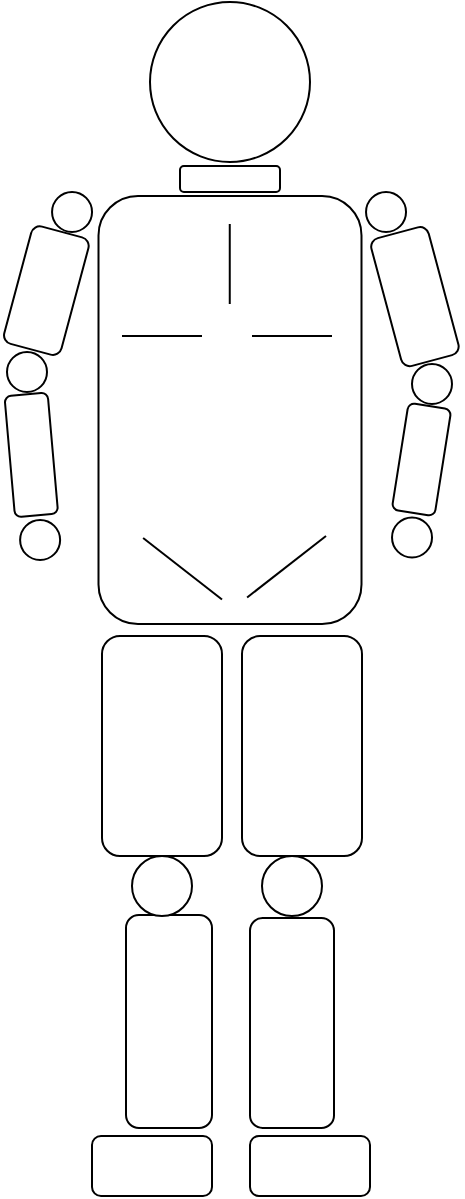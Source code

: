 <mxfile version="20.7.4" type="device"><diagram id="EiIMSYlWQR9iP1FfQXIk" name="ページ1"><mxGraphModel dx="823" dy="926" grid="1" gridSize="10" guides="1" tooltips="1" connect="1" arrows="1" fold="1" page="1" pageScale="1" pageWidth="827" pageHeight="1169" math="0" shadow="0"><root><mxCell id="0"/><mxCell id="1" parent="0"/><mxCell id="zRtVHpP9qBYIBySUR6J3-1" value="" style="ellipse;whiteSpace=wrap;html=1;aspect=fixed;" vertex="1" parent="1"><mxGeometry x="374" y="193" width="80" height="80" as="geometry"/></mxCell><mxCell id="zRtVHpP9qBYIBySUR6J3-2" value="" style="rounded=1;whiteSpace=wrap;html=1;rotation=-90;" vertex="1" parent="1"><mxGeometry x="307" y="331.25" width="214" height="131.5" as="geometry"/></mxCell><mxCell id="zRtVHpP9qBYIBySUR6J3-3" value="" style="rounded=1;whiteSpace=wrap;html=1;rotation=-90;" vertex="1" parent="1"><mxGeometry x="325" y="535" width="110" height="60" as="geometry"/></mxCell><mxCell id="zRtVHpP9qBYIBySUR6J3-4" value="" style="rounded=1;whiteSpace=wrap;html=1;rotation=-90;" vertex="1" parent="1"><mxGeometry x="395" y="535" width="110" height="60" as="geometry"/></mxCell><mxCell id="zRtVHpP9qBYIBySUR6J3-5" value="" style="rounded=1;whiteSpace=wrap;html=1;rotation=-90;" vertex="1" parent="1"><mxGeometry x="330.25" y="681.25" width="106.5" height="43" as="geometry"/></mxCell><mxCell id="zRtVHpP9qBYIBySUR6J3-6" value="" style="rounded=1;whiteSpace=wrap;html=1;rotation=-90;" vertex="1" parent="1"><mxGeometry x="392.5" y="682.5" width="105" height="42" as="geometry"/></mxCell><mxCell id="zRtVHpP9qBYIBySUR6J3-7" value="" style="rounded=1;whiteSpace=wrap;html=1;" vertex="1" parent="1"><mxGeometry x="345" y="760" width="60" height="30" as="geometry"/></mxCell><mxCell id="zRtVHpP9qBYIBySUR6J3-8" value="" style="rounded=1;whiteSpace=wrap;html=1;" vertex="1" parent="1"><mxGeometry x="424" y="760" width="60" height="30" as="geometry"/></mxCell><mxCell id="zRtVHpP9qBYIBySUR6J3-9" value="" style="rounded=1;whiteSpace=wrap;html=1;rotation=-75;imageHeight=24;" vertex="1" parent="1"><mxGeometry x="291.83" y="322.5" width="60.7" height="29.62" as="geometry"/></mxCell><mxCell id="zRtVHpP9qBYIBySUR6J3-10" value="" style="rounded=1;whiteSpace=wrap;html=1;rotation=-95;imageHeight=24;" vertex="1" parent="1"><mxGeometry x="284.28" y="408.65" width="60.74" height="21.62" as="geometry"/></mxCell><mxCell id="zRtVHpP9qBYIBySUR6J3-11" value="" style="rounded=1;whiteSpace=wrap;html=1;rotation=-105;imageHeight=24;" vertex="1" parent="1"><mxGeometry x="473.41" y="325.5" width="66.11" height="29.62" as="geometry"/></mxCell><mxCell id="zRtVHpP9qBYIBySUR6J3-12" value="" style="rounded=1;whiteSpace=wrap;html=1;rotation=279;imageHeight=24;" vertex="1" parent="1"><mxGeometry x="482.77" y="410.95" width="53.98" height="21.62" as="geometry"/></mxCell><mxCell id="zRtVHpP9qBYIBySUR6J3-13" value="" style="ellipse;whiteSpace=wrap;html=1;aspect=fixed;" vertex="1" parent="1"><mxGeometry x="309.06" y="452" width="20" height="20" as="geometry"/></mxCell><mxCell id="zRtVHpP9qBYIBySUR6J3-14" value="" style="ellipse;whiteSpace=wrap;html=1;aspect=fixed;" vertex="1" parent="1"><mxGeometry x="495.01" y="450.75" width="20" height="20" as="geometry"/></mxCell><mxCell id="zRtVHpP9qBYIBySUR6J3-15" value="" style="rounded=1;whiteSpace=wrap;html=1;" vertex="1" parent="1"><mxGeometry x="389" y="275" width="50" height="13" as="geometry"/></mxCell><mxCell id="zRtVHpP9qBYIBySUR6J3-16" value="" style="endArrow=none;html=1;rounded=0;" edge="1" parent="1"><mxGeometry width="50" height="50" relative="1" as="geometry"><mxPoint x="413.88" y="304" as="sourcePoint"/><mxPoint x="413.88" y="344" as="targetPoint"/></mxGeometry></mxCell><mxCell id="zRtVHpP9qBYIBySUR6J3-17" value="" style="endArrow=none;html=1;rounded=0;" edge="1" parent="1"><mxGeometry width="50" height="50" relative="1" as="geometry"><mxPoint x="360" y="360.05" as="sourcePoint"/><mxPoint x="400" y="360" as="targetPoint"/></mxGeometry></mxCell><mxCell id="zRtVHpP9qBYIBySUR6J3-18" value="" style="endArrow=none;html=1;rounded=0;" edge="1" parent="1"><mxGeometry width="50" height="50" relative="1" as="geometry"><mxPoint x="425" y="360.05" as="sourcePoint"/><mxPoint x="465" y="360" as="targetPoint"/></mxGeometry></mxCell><mxCell id="zRtVHpP9qBYIBySUR6J3-19" value="" style="endArrow=none;html=1;rounded=0;" edge="1" parent="1"><mxGeometry width="50" height="50" relative="1" as="geometry"><mxPoint x="422.56" y="490.75" as="sourcePoint"/><mxPoint x="462" y="460" as="targetPoint"/></mxGeometry></mxCell><mxCell id="zRtVHpP9qBYIBySUR6J3-20" value="" style="endArrow=none;html=1;rounded=0;" edge="1" parent="1"><mxGeometry width="50" height="50" relative="1" as="geometry"><mxPoint x="410" y="491.75" as="sourcePoint"/><mxPoint x="370.56" y="461" as="targetPoint"/></mxGeometry></mxCell><mxCell id="zRtVHpP9qBYIBySUR6J3-22" value="" style="ellipse;whiteSpace=wrap;html=1;aspect=fixed;" vertex="1" parent="1"><mxGeometry x="302.5" y="368" width="20" height="20" as="geometry"/></mxCell><mxCell id="zRtVHpP9qBYIBySUR6J3-24" value="" style="ellipse;whiteSpace=wrap;html=1;aspect=fixed;" vertex="1" parent="1"><mxGeometry x="325.02" y="288" width="20" height="20" as="geometry"/></mxCell><mxCell id="zRtVHpP9qBYIBySUR6J3-25" value="" style="ellipse;whiteSpace=wrap;html=1;aspect=fixed;" vertex="1" parent="1"><mxGeometry x="505" y="374" width="20" height="20" as="geometry"/></mxCell><mxCell id="zRtVHpP9qBYIBySUR6J3-27" value="" style="ellipse;whiteSpace=wrap;html=1;aspect=fixed;" vertex="1" parent="1"><mxGeometry x="482.01" y="288" width="20" height="20" as="geometry"/></mxCell><mxCell id="zRtVHpP9qBYIBySUR6J3-28" value="" style="ellipse;whiteSpace=wrap;html=1;aspect=fixed;" vertex="1" parent="1"><mxGeometry x="365" y="620" width="30" height="30" as="geometry"/></mxCell><mxCell id="zRtVHpP9qBYIBySUR6J3-29" value="" style="ellipse;whiteSpace=wrap;html=1;aspect=fixed;" vertex="1" parent="1"><mxGeometry x="430" y="620" width="30" height="30" as="geometry"/></mxCell></root></mxGraphModel></diagram></mxfile>